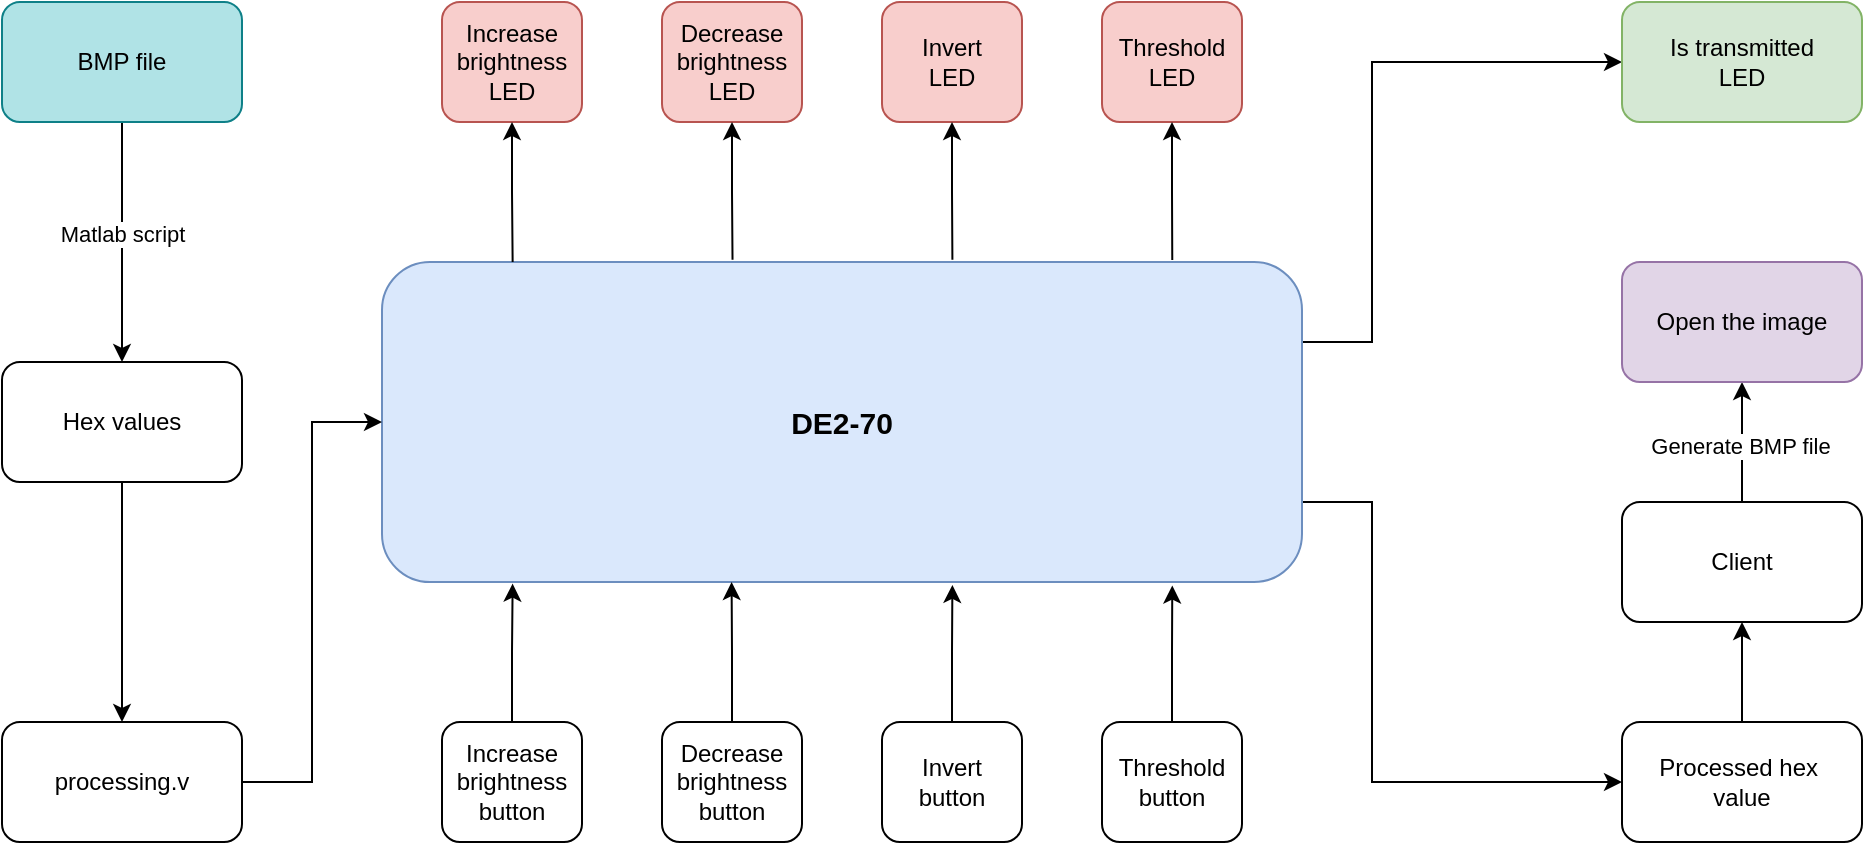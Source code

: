 <mxfile version="24.4.4" type="github">
  <diagram name="Page-1" id="Q5-XCbyxNqVeQDABKHqj">
    <mxGraphModel dx="794" dy="409" grid="1" gridSize="10" guides="1" tooltips="1" connect="1" arrows="1" fold="1" page="1" pageScale="1" pageWidth="850" pageHeight="1100" math="0" shadow="0">
      <root>
        <mxCell id="0" />
        <mxCell id="1" parent="0" />
        <mxCell id="nZX18deOuYAMsA4xDCGx-36" style="edgeStyle=orthogonalEdgeStyle;rounded=0;orthogonalLoop=1;jettySize=auto;html=1;entryX=0;entryY=0.5;entryDx=0;entryDy=0;" edge="1" parent="1" source="nZX18deOuYAMsA4xDCGx-1" target="nZX18deOuYAMsA4xDCGx-34">
          <mxGeometry relative="1" as="geometry">
            <Array as="points">
              <mxPoint x="855" y="300" />
              <mxPoint x="855" y="160" />
            </Array>
          </mxGeometry>
        </mxCell>
        <mxCell id="nZX18deOuYAMsA4xDCGx-37" style="edgeStyle=orthogonalEdgeStyle;rounded=0;orthogonalLoop=1;jettySize=auto;html=1;entryX=0;entryY=0.5;entryDx=0;entryDy=0;" edge="1" parent="1" source="nZX18deOuYAMsA4xDCGx-1" target="nZX18deOuYAMsA4xDCGx-25">
          <mxGeometry relative="1" as="geometry">
            <Array as="points">
              <mxPoint x="855" y="380" />
              <mxPoint x="855" y="520" />
            </Array>
          </mxGeometry>
        </mxCell>
        <mxCell id="nZX18deOuYAMsA4xDCGx-1" value="&lt;b&gt;&lt;font style=&quot;font-size: 15px;&quot;&gt;DE2-70&lt;/font&gt;&lt;/b&gt;" style="rounded=1;whiteSpace=wrap;html=1;fillColor=#dae8fc;strokeColor=#6c8ebf;" vertex="1" parent="1">
          <mxGeometry x="360" y="260" width="460" height="160" as="geometry" />
        </mxCell>
        <mxCell id="nZX18deOuYAMsA4xDCGx-39" value="" style="edgeStyle=orthogonalEdgeStyle;rounded=0;orthogonalLoop=1;jettySize=auto;html=1;" edge="1" parent="1" source="nZX18deOuYAMsA4xDCGx-2" target="nZX18deOuYAMsA4xDCGx-38">
          <mxGeometry relative="1" as="geometry" />
        </mxCell>
        <mxCell id="nZX18deOuYAMsA4xDCGx-2" value="Hex values" style="rounded=1;whiteSpace=wrap;html=1;" vertex="1" parent="1">
          <mxGeometry x="170" y="310" width="120" height="60" as="geometry" />
        </mxCell>
        <mxCell id="nZX18deOuYAMsA4xDCGx-4" value="" style="edgeStyle=orthogonalEdgeStyle;rounded=0;orthogonalLoop=1;jettySize=auto;html=1;" edge="1" parent="1" source="nZX18deOuYAMsA4xDCGx-3" target="nZX18deOuYAMsA4xDCGx-2">
          <mxGeometry relative="1" as="geometry" />
        </mxCell>
        <mxCell id="nZX18deOuYAMsA4xDCGx-33" value="Matlab script" style="edgeLabel;html=1;align=center;verticalAlign=middle;resizable=0;points=[];" vertex="1" connectable="0" parent="nZX18deOuYAMsA4xDCGx-4">
          <mxGeometry x="-0.076" relative="1" as="geometry">
            <mxPoint as="offset" />
          </mxGeometry>
        </mxCell>
        <mxCell id="nZX18deOuYAMsA4xDCGx-3" value="BMP file" style="rounded=1;whiteSpace=wrap;html=1;fillColor=#b0e3e6;strokeColor=#0e8088;" vertex="1" parent="1">
          <mxGeometry x="170" y="130" width="120" height="60" as="geometry" />
        </mxCell>
        <mxCell id="nZX18deOuYAMsA4xDCGx-7" value="&lt;div&gt;Increase&lt;/div&gt;&lt;div&gt;brightness&lt;/div&gt;&lt;div&gt;button&lt;br&gt;&lt;/div&gt;" style="rounded=1;whiteSpace=wrap;html=1;" vertex="1" parent="1">
          <mxGeometry x="390" y="490" width="70" height="60" as="geometry" />
        </mxCell>
        <mxCell id="nZX18deOuYAMsA4xDCGx-8" value="&lt;div&gt;Decrease&lt;br&gt;&lt;/div&gt;&lt;div&gt;brightness&lt;/div&gt;&lt;div&gt;button&lt;br&gt;&lt;/div&gt;" style="rounded=1;whiteSpace=wrap;html=1;" vertex="1" parent="1">
          <mxGeometry x="500" y="490" width="70" height="60" as="geometry" />
        </mxCell>
        <mxCell id="nZX18deOuYAMsA4xDCGx-9" value="&lt;div&gt;Invert&lt;/div&gt;&lt;div&gt;button&lt;br&gt;&lt;/div&gt;" style="rounded=1;whiteSpace=wrap;html=1;" vertex="1" parent="1">
          <mxGeometry x="610" y="490" width="70" height="60" as="geometry" />
        </mxCell>
        <mxCell id="nZX18deOuYAMsA4xDCGx-10" value="&lt;div&gt;Threshold&lt;/div&gt;&lt;div&gt;button&lt;br&gt;&lt;/div&gt;" style="rounded=1;whiteSpace=wrap;html=1;" vertex="1" parent="1">
          <mxGeometry x="720" y="490" width="70" height="60" as="geometry" />
        </mxCell>
        <mxCell id="nZX18deOuYAMsA4xDCGx-13" style="edgeStyle=orthogonalEdgeStyle;rounded=0;orthogonalLoop=1;jettySize=auto;html=1;entryX=0.142;entryY=1.005;entryDx=0;entryDy=0;entryPerimeter=0;" edge="1" parent="1" source="nZX18deOuYAMsA4xDCGx-7" target="nZX18deOuYAMsA4xDCGx-1">
          <mxGeometry relative="1" as="geometry" />
        </mxCell>
        <mxCell id="nZX18deOuYAMsA4xDCGx-14" style="edgeStyle=orthogonalEdgeStyle;rounded=0;orthogonalLoop=1;jettySize=auto;html=1;entryX=0.38;entryY=1;entryDx=0;entryDy=0;entryPerimeter=0;" edge="1" parent="1" source="nZX18deOuYAMsA4xDCGx-8" target="nZX18deOuYAMsA4xDCGx-1">
          <mxGeometry relative="1" as="geometry" />
        </mxCell>
        <mxCell id="nZX18deOuYAMsA4xDCGx-15" style="edgeStyle=orthogonalEdgeStyle;rounded=0;orthogonalLoop=1;jettySize=auto;html=1;entryX=0.62;entryY=1.009;entryDx=0;entryDy=0;entryPerimeter=0;" edge="1" parent="1" source="nZX18deOuYAMsA4xDCGx-9" target="nZX18deOuYAMsA4xDCGx-1">
          <mxGeometry relative="1" as="geometry" />
        </mxCell>
        <mxCell id="nZX18deOuYAMsA4xDCGx-16" style="edgeStyle=orthogonalEdgeStyle;rounded=0;orthogonalLoop=1;jettySize=auto;html=1;entryX=0.859;entryY=1.011;entryDx=0;entryDy=0;entryPerimeter=0;" edge="1" parent="1" source="nZX18deOuYAMsA4xDCGx-10" target="nZX18deOuYAMsA4xDCGx-1">
          <mxGeometry relative="1" as="geometry" />
        </mxCell>
        <mxCell id="nZX18deOuYAMsA4xDCGx-17" value="&lt;div&gt;Increase&lt;/div&gt;&lt;div&gt;brightness&lt;/div&gt;&lt;div&gt;LED&lt;br&gt;&lt;/div&gt;" style="rounded=1;whiteSpace=wrap;html=1;fillColor=#f8cecc;strokeColor=#b85450;" vertex="1" parent="1">
          <mxGeometry x="390" y="130" width="70" height="60" as="geometry" />
        </mxCell>
        <mxCell id="nZX18deOuYAMsA4xDCGx-18" value="&lt;div&gt;Decrease&lt;/div&gt;&lt;div&gt;brightness&lt;br&gt;&lt;/div&gt;&lt;div&gt;LED&lt;br&gt;&lt;/div&gt;" style="rounded=1;whiteSpace=wrap;html=1;fillColor=#f8cecc;strokeColor=#b85450;" vertex="1" parent="1">
          <mxGeometry x="500" y="130" width="70" height="60" as="geometry" />
        </mxCell>
        <mxCell id="nZX18deOuYAMsA4xDCGx-19" value="&lt;div&gt;Invert&lt;br&gt;&lt;/div&gt;&lt;div&gt;LED&lt;br&gt;&lt;/div&gt;" style="rounded=1;whiteSpace=wrap;html=1;fillColor=#f8cecc;strokeColor=#b85450;" vertex="1" parent="1">
          <mxGeometry x="610" y="130" width="70" height="60" as="geometry" />
        </mxCell>
        <mxCell id="nZX18deOuYAMsA4xDCGx-20" value="Threshold&lt;div&gt;LED&lt;br&gt;&lt;/div&gt;" style="rounded=1;whiteSpace=wrap;html=1;fillColor=#f8cecc;strokeColor=#b85450;" vertex="1" parent="1">
          <mxGeometry x="720" y="130" width="70" height="60" as="geometry" />
        </mxCell>
        <mxCell id="nZX18deOuYAMsA4xDCGx-21" style="edgeStyle=orthogonalEdgeStyle;rounded=0;orthogonalLoop=1;jettySize=auto;html=1;entryX=0.142;entryY=0;entryDx=0;entryDy=0;entryPerimeter=0;endArrow=none;endFill=0;startArrow=classic;startFill=1;" edge="1" parent="1" source="nZX18deOuYAMsA4xDCGx-17" target="nZX18deOuYAMsA4xDCGx-1">
          <mxGeometry relative="1" as="geometry" />
        </mxCell>
        <mxCell id="nZX18deOuYAMsA4xDCGx-22" style="edgeStyle=orthogonalEdgeStyle;rounded=0;orthogonalLoop=1;jettySize=auto;html=1;entryX=0.381;entryY=-0.007;entryDx=0;entryDy=0;entryPerimeter=0;endArrow=none;endFill=0;startArrow=classic;startFill=1;" edge="1" parent="1" source="nZX18deOuYAMsA4xDCGx-18" target="nZX18deOuYAMsA4xDCGx-1">
          <mxGeometry relative="1" as="geometry" />
        </mxCell>
        <mxCell id="nZX18deOuYAMsA4xDCGx-23" style="edgeStyle=orthogonalEdgeStyle;rounded=0;orthogonalLoop=1;jettySize=auto;html=1;entryX=0.62;entryY=-0.007;entryDx=0;entryDy=0;entryPerimeter=0;endArrow=none;endFill=0;startArrow=classic;startFill=1;" edge="1" parent="1" source="nZX18deOuYAMsA4xDCGx-19" target="nZX18deOuYAMsA4xDCGx-1">
          <mxGeometry relative="1" as="geometry" />
        </mxCell>
        <mxCell id="nZX18deOuYAMsA4xDCGx-24" style="edgeStyle=orthogonalEdgeStyle;rounded=0;orthogonalLoop=1;jettySize=auto;html=1;entryX=0.859;entryY=-0.006;entryDx=0;entryDy=0;entryPerimeter=0;endArrow=none;endFill=0;startArrow=classic;startFill=1;" edge="1" parent="1" source="nZX18deOuYAMsA4xDCGx-20" target="nZX18deOuYAMsA4xDCGx-1">
          <mxGeometry relative="1" as="geometry" />
        </mxCell>
        <mxCell id="nZX18deOuYAMsA4xDCGx-29" value="" style="edgeStyle=orthogonalEdgeStyle;rounded=0;orthogonalLoop=1;jettySize=auto;html=1;" edge="1" parent="1" source="nZX18deOuYAMsA4xDCGx-25" target="nZX18deOuYAMsA4xDCGx-28">
          <mxGeometry relative="1" as="geometry" />
        </mxCell>
        <mxCell id="nZX18deOuYAMsA4xDCGx-25" value="&lt;div&gt;Processed hex&amp;nbsp;&lt;/div&gt;&lt;div&gt;value&lt;/div&gt;" style="rounded=1;whiteSpace=wrap;html=1;" vertex="1" parent="1">
          <mxGeometry x="980" y="490" width="120" height="60" as="geometry" />
        </mxCell>
        <mxCell id="nZX18deOuYAMsA4xDCGx-31" value="" style="edgeStyle=orthogonalEdgeStyle;rounded=0;orthogonalLoop=1;jettySize=auto;html=1;" edge="1" parent="1" source="nZX18deOuYAMsA4xDCGx-28" target="nZX18deOuYAMsA4xDCGx-30">
          <mxGeometry relative="1" as="geometry" />
        </mxCell>
        <mxCell id="nZX18deOuYAMsA4xDCGx-32" value="Generate BMP file" style="edgeLabel;html=1;align=center;verticalAlign=middle;resizable=0;points=[];" vertex="1" connectable="0" parent="nZX18deOuYAMsA4xDCGx-31">
          <mxGeometry x="-0.045" y="1" relative="1" as="geometry">
            <mxPoint as="offset" />
          </mxGeometry>
        </mxCell>
        <mxCell id="nZX18deOuYAMsA4xDCGx-28" value="Client" style="rounded=1;whiteSpace=wrap;html=1;" vertex="1" parent="1">
          <mxGeometry x="980" y="380" width="120" height="60" as="geometry" />
        </mxCell>
        <mxCell id="nZX18deOuYAMsA4xDCGx-30" value="Open the image" style="rounded=1;whiteSpace=wrap;html=1;fillColor=#e1d5e7;strokeColor=#9673a6;" vertex="1" parent="1">
          <mxGeometry x="980" y="260" width="120" height="60" as="geometry" />
        </mxCell>
        <mxCell id="nZX18deOuYAMsA4xDCGx-34" value="&lt;div&gt;Is transmitted&lt;/div&gt;&lt;div&gt;LED&lt;br&gt;&lt;/div&gt;" style="rounded=1;whiteSpace=wrap;html=1;fillColor=#d5e8d4;strokeColor=#82b366;" vertex="1" parent="1">
          <mxGeometry x="980" y="130" width="120" height="60" as="geometry" />
        </mxCell>
        <mxCell id="nZX18deOuYAMsA4xDCGx-41" style="edgeStyle=orthogonalEdgeStyle;rounded=0;orthogonalLoop=1;jettySize=auto;html=1;entryX=0;entryY=0.5;entryDx=0;entryDy=0;" edge="1" parent="1" source="nZX18deOuYAMsA4xDCGx-38" target="nZX18deOuYAMsA4xDCGx-1">
          <mxGeometry relative="1" as="geometry" />
        </mxCell>
        <mxCell id="nZX18deOuYAMsA4xDCGx-38" value="processing.v" style="rounded=1;whiteSpace=wrap;html=1;" vertex="1" parent="1">
          <mxGeometry x="170" y="490" width="120" height="60" as="geometry" />
        </mxCell>
      </root>
    </mxGraphModel>
  </diagram>
</mxfile>
